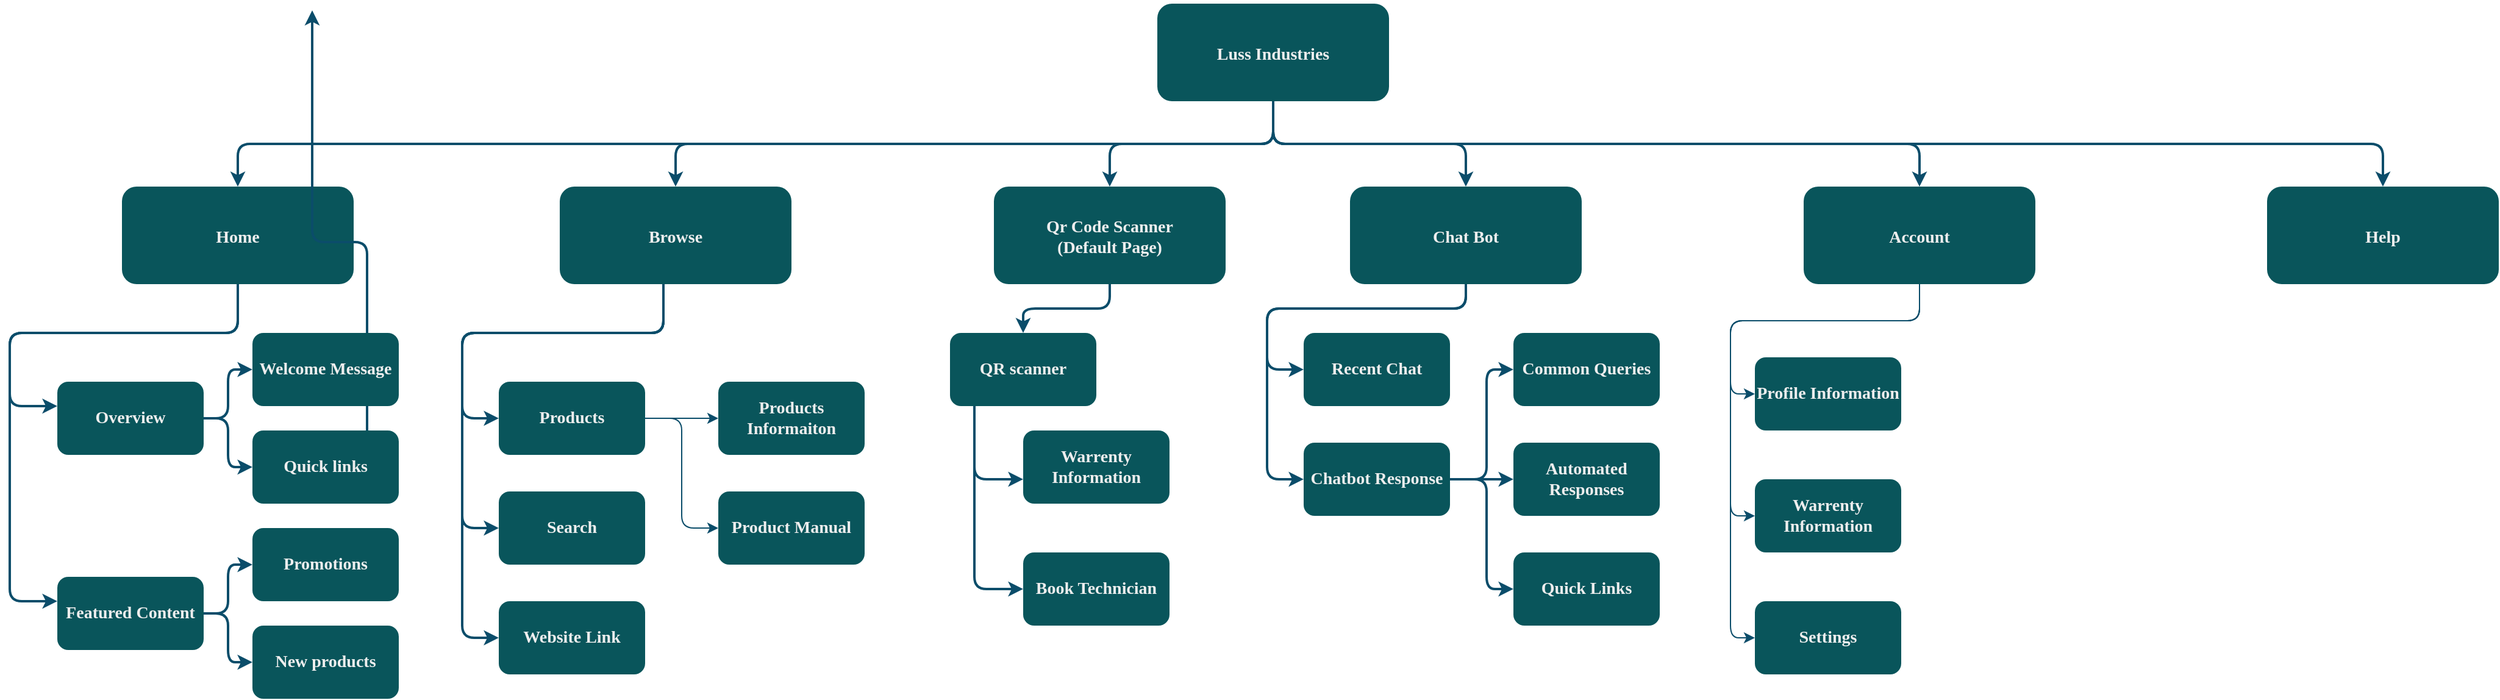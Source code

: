 <mxfile version="24.7.7">
  <diagram name="Page-1" id="2c0d36ab-eaac-3732-788b-9136903baeff">
    <mxGraphModel dx="1450" dy="557" grid="1" gridSize="10" guides="1" tooltips="1" connect="1" arrows="1" fold="1" page="0" pageScale="1.5" pageWidth="1169" pageHeight="827" background="#ffffff" math="0" shadow="0">
      <root>
        <mxCell id="0" />
        <mxCell id="1" parent="0" />
        <mxCell id="2" value="Luss Industries" style="rounded=1;fillColor=#09555B;strokeColor=none;fontColor=#EEEEEE;fontStyle=1;fontFamily=Tahoma;fontSize=14;flipH=0;labelBackgroundColor=none;strokeWidth=2;" parent="1" vertex="1">
          <mxGeometry x="770" y="130" width="190" height="80" as="geometry" />
        </mxCell>
        <mxCell id="tw0CBn4gDF8c5VPzYqaW-210" value="" style="edgeStyle=orthogonalEdgeStyle;rounded=1;orthogonalLoop=1;jettySize=auto;html=1;strokeColor=#0B4D6A;" edge="1" parent="1" source="4" target="tw0CBn4gDF8c5VPzYqaW-209">
          <mxGeometry relative="1" as="geometry">
            <Array as="points">
              <mxPoint x="1395" y="390" />
              <mxPoint x="1240" y="390" />
              <mxPoint x="1240" y="450" />
            </Array>
          </mxGeometry>
        </mxCell>
        <mxCell id="tw0CBn4gDF8c5VPzYqaW-214" value="" style="edgeStyle=orthogonalEdgeStyle;rounded=1;orthogonalLoop=1;jettySize=auto;html=1;strokeColor=#0B4D6A;" edge="1" parent="1" source="4" target="tw0CBn4gDF8c5VPzYqaW-213">
          <mxGeometry relative="1" as="geometry">
            <Array as="points">
              <mxPoint x="1395" y="390" />
              <mxPoint x="1240" y="390" />
              <mxPoint x="1240" y="550" />
            </Array>
          </mxGeometry>
        </mxCell>
        <mxCell id="tw0CBn4gDF8c5VPzYqaW-217" value="" style="edgeStyle=orthogonalEdgeStyle;rounded=1;orthogonalLoop=1;jettySize=auto;html=1;strokeColor=#0B4D6A;" edge="1" parent="1" source="4" target="tw0CBn4gDF8c5VPzYqaW-216">
          <mxGeometry relative="1" as="geometry">
            <Array as="points">
              <mxPoint x="1395" y="390" />
              <mxPoint x="1240" y="390" />
              <mxPoint x="1240" y="650" />
            </Array>
          </mxGeometry>
        </mxCell>
        <mxCell id="4" value="Account" style="rounded=1;fillColor=#09555B;strokeColor=none;fontColor=#EEEEEE;fontStyle=1;fontFamily=Tahoma;fontSize=14;direction=west;flipH=0;labelBackgroundColor=none;strokeWidth=2;" parent="1" vertex="1">
          <mxGeometry x="1300" y="280" width="190" height="80" as="geometry" />
        </mxCell>
        <mxCell id="9" value="" style="edgeStyle=elbowEdgeStyle;elbow=vertical;strokeWidth=2;rounded=1;labelBackgroundColor=none;strokeColor=#0B4D6A;fontColor=default;" parent="1" source="2" target="4" edge="1">
          <mxGeometry x="337" y="215.5" width="100" height="100" as="geometry">
            <mxPoint x="2043" y="315.5" as="sourcePoint" />
            <mxPoint x="1943" y="215.5" as="targetPoint" />
          </mxGeometry>
        </mxCell>
        <mxCell id="tw0CBn4gDF8c5VPzYqaW-180" value="" style="edgeStyle=orthogonalEdgeStyle;rounded=1;orthogonalLoop=1;jettySize=auto;html=1;labelBackgroundColor=none;strokeColor=#0B4D6A;fontColor=default;strokeWidth=2;" edge="1" parent="1" source="10" target="tw0CBn4gDF8c5VPzYqaW-179">
          <mxGeometry relative="1" as="geometry" />
        </mxCell>
        <mxCell id="10" value="Qr Code Scanner&#xa;(Default Page)" style="rounded=1;fillColor=#09555B;strokeColor=none;fontColor=#EEEEEE;fontStyle=1;fontFamily=Tahoma;fontSize=14;direction=west;flipH=1;flipV=1;labelBackgroundColor=none;strokeWidth=2;gradientColor=none;" parent="1" vertex="1">
          <mxGeometry x="636" y="280" width="190" height="80" as="geometry" />
        </mxCell>
        <mxCell id="tw0CBn4gDF8c5VPzYqaW-171" value="" style="edgeStyle=orthogonalEdgeStyle;rounded=1;orthogonalLoop=1;jettySize=auto;html=1;labelBackgroundColor=none;strokeColor=#0B4D6A;fontColor=default;strokeWidth=2;" edge="1" parent="1" source="12" target="tw0CBn4gDF8c5VPzYqaW-170">
          <mxGeometry relative="1" as="geometry">
            <Array as="points">
              <mxPoint x="365" y="400" />
              <mxPoint x="200" y="400" />
              <mxPoint x="200" y="470" />
            </Array>
          </mxGeometry>
        </mxCell>
        <mxCell id="tw0CBn4gDF8c5VPzYqaW-174" value="" style="edgeStyle=orthogonalEdgeStyle;rounded=1;orthogonalLoop=1;jettySize=auto;html=1;labelBackgroundColor=none;strokeColor=#0B4D6A;fontColor=default;strokeWidth=2;" edge="1" parent="1" source="12" target="tw0CBn4gDF8c5VPzYqaW-173">
          <mxGeometry relative="1" as="geometry">
            <Array as="points">
              <mxPoint x="365" y="400" />
              <mxPoint x="200" y="400" />
              <mxPoint x="200" y="560" />
            </Array>
          </mxGeometry>
        </mxCell>
        <mxCell id="tw0CBn4gDF8c5VPzYqaW-177" value="" style="edgeStyle=orthogonalEdgeStyle;rounded=1;orthogonalLoop=1;jettySize=auto;html=1;labelBackgroundColor=none;strokeColor=#0B4D6A;fontColor=default;strokeWidth=2;" edge="1" parent="1" source="12" target="tw0CBn4gDF8c5VPzYqaW-176">
          <mxGeometry relative="1" as="geometry">
            <Array as="points">
              <mxPoint x="365" y="400" />
              <mxPoint x="200" y="400" />
              <mxPoint x="200" y="650" />
            </Array>
          </mxGeometry>
        </mxCell>
        <mxCell id="12" value="Browse" style="rounded=1;fillColor=#09555B;strokeColor=none;fontColor=#EEEEEE;fontStyle=1;fontFamily=Tahoma;fontSize=14;direction=west;flipH=0;labelBackgroundColor=none;strokeWidth=2;gradientColor=none;" parent="1" vertex="1">
          <mxGeometry x="280" y="280" width="190" height="80" as="geometry" />
        </mxCell>
        <mxCell id="tw0CBn4gDF8c5VPzYqaW-151" value="" style="edgeStyle=orthogonalEdgeStyle;rounded=1;orthogonalLoop=1;jettySize=auto;html=1;labelBackgroundColor=none;strokeColor=#0B4D6A;fontColor=default;strokeWidth=2;" edge="1" parent="1" source="13" target="tw0CBn4gDF8c5VPzYqaW-150">
          <mxGeometry relative="1" as="geometry">
            <Array as="points">
              <mxPoint x="16" y="400" />
              <mxPoint x="-171" y="400" />
              <mxPoint x="-171" y="460" />
            </Array>
          </mxGeometry>
        </mxCell>
        <mxCell id="tw0CBn4gDF8c5VPzYqaW-155" value="" style="edgeStyle=orthogonalEdgeStyle;rounded=1;orthogonalLoop=1;jettySize=auto;html=1;labelBackgroundColor=none;strokeColor=#0B4D6A;fontColor=default;strokeWidth=2;" edge="1" parent="1" source="13" target="tw0CBn4gDF8c5VPzYqaW-154">
          <mxGeometry relative="1" as="geometry">
            <Array as="points">
              <mxPoint x="16" y="400" />
              <mxPoint x="-171" y="400" />
              <mxPoint x="-171" y="620" />
            </Array>
          </mxGeometry>
        </mxCell>
        <mxCell id="13" value="Home" style="rounded=1;fillColor=#09555B;strokeColor=none;fontColor=#EEEEEE;fontStyle=1;fontFamily=Tahoma;fontSize=14;direction=west;flipH=0;labelBackgroundColor=none;strokeWidth=2;gradientColor=none;" parent="1" vertex="1">
          <mxGeometry x="-79" y="280" width="190" height="80" as="geometry" />
        </mxCell>
        <mxCell id="59" value="" style="edgeStyle=elbowEdgeStyle;elbow=vertical;strokeWidth=2;rounded=1;labelBackgroundColor=none;strokeColor=#0B4D6A;fontColor=default;" parent="1" source="2" target="12" edge="1">
          <mxGeometry x="347" y="225.5" width="100" height="100" as="geometry">
            <mxPoint x="528.0" y="275.5" as="sourcePoint" />
            <mxPoint x="-77.0" y="345.5" as="targetPoint" />
          </mxGeometry>
        </mxCell>
        <mxCell id="61" value="" style="edgeStyle=elbowEdgeStyle;elbow=vertical;strokeWidth=2;rounded=1;labelBackgroundColor=none;strokeColor=#0B4D6A;fontColor=default;" parent="1" source="2" target="13" edge="1">
          <mxGeometry x="-23" y="135.5" width="100" height="100" as="geometry">
            <mxPoint x="1083" y="235.5" as="sourcePoint" />
            <mxPoint x="983" y="135.5" as="targetPoint" />
          </mxGeometry>
        </mxCell>
        <mxCell id="107" value="" style="edgeStyle=elbowEdgeStyle;elbow=vertical;rounded=1;strokeWidth=2;labelBackgroundColor=none;strokeColor=#0B4D6A;fontColor=default;" parent="1" target="15" edge="1">
          <mxGeometry x="-23" y="135.5" width="100" height="100" as="geometry">
            <mxPoint x="122" y="515.5" as="sourcePoint" />
            <mxPoint x="77" y="135.5" as="targetPoint" />
          </mxGeometry>
        </mxCell>
        <mxCell id="tw0CBn4gDF8c5VPzYqaW-124" value="" style="edgeStyle=elbowEdgeStyle;elbow=vertical;strokeWidth=2;rounded=1;exitX=0.5;exitY=1;exitDx=0;exitDy=0;entryX=0.5;entryY=1;entryDx=0;entryDy=0;labelBackgroundColor=none;strokeColor=#0B4D6A;fontColor=default;" edge="1" parent="1" source="2" target="tw0CBn4gDF8c5VPzYqaW-126">
          <mxGeometry x="347" y="225.5" width="100" height="100" as="geometry">
            <mxPoint x="1188" y="276" as="sourcePoint" />
            <mxPoint x="1383" y="346" as="targetPoint" />
          </mxGeometry>
        </mxCell>
        <mxCell id="tw0CBn4gDF8c5VPzYqaW-125" value="" style="edgeStyle=elbowEdgeStyle;elbow=vertical;strokeWidth=2;rounded=1;exitX=0.5;exitY=1;exitDx=0;exitDy=0;entryX=0.5;entryY=1;entryDx=0;entryDy=0;labelBackgroundColor=none;strokeColor=#0B4D6A;fontColor=default;" edge="1" parent="1" source="2" target="10">
          <mxGeometry x="347" y="225.5" width="100" height="100" as="geometry">
            <mxPoint x="848" y="286" as="sourcePoint" />
            <mxPoint x="492.57" y="329.1" as="targetPoint" />
          </mxGeometry>
        </mxCell>
        <mxCell id="tw0CBn4gDF8c5VPzYqaW-191" value="" style="edgeStyle=orthogonalEdgeStyle;rounded=1;orthogonalLoop=1;jettySize=auto;html=1;strokeColor=#0B4D6A;labelBackgroundColor=none;fontColor=default;strokeWidth=2;" edge="1" parent="1" source="tw0CBn4gDF8c5VPzYqaW-126" target="tw0CBn4gDF8c5VPzYqaW-190">
          <mxGeometry relative="1" as="geometry">
            <Array as="points">
              <mxPoint x="1023" y="380" />
              <mxPoint x="860" y="380" />
              <mxPoint x="860" y="430" />
            </Array>
          </mxGeometry>
        </mxCell>
        <mxCell id="tw0CBn4gDF8c5VPzYqaW-201" style="edgeStyle=orthogonalEdgeStyle;rounded=1;orthogonalLoop=1;jettySize=auto;html=1;entryX=0;entryY=0.5;entryDx=0;entryDy=0;strokeColor=#0B4D6A;strokeWidth=2;" edge="1" parent="1" source="tw0CBn4gDF8c5VPzYqaW-126" target="tw0CBn4gDF8c5VPzYqaW-192">
          <mxGeometry relative="1" as="geometry">
            <Array as="points">
              <mxPoint x="1023" y="380" />
              <mxPoint x="860" y="380" />
              <mxPoint x="860" y="520" />
            </Array>
          </mxGeometry>
        </mxCell>
        <mxCell id="tw0CBn4gDF8c5VPzYqaW-126" value="Chat Bot" style="rounded=1;fillColor=#09555B;strokeColor=none;fontColor=#EEEEEE;fontStyle=1;fontFamily=Tahoma;fontSize=14;direction=west;flipH=0;labelBackgroundColor=none;strokeWidth=2;" vertex="1" parent="1">
          <mxGeometry x="928" y="280" width="190" height="80" as="geometry" />
        </mxCell>
        <mxCell id="tw0CBn4gDF8c5VPzYqaW-138" value="Help" style="rounded=1;fillColor=#09555B;strokeColor=none;fontColor=#EEEEEE;fontStyle=1;fontFamily=Tahoma;fontSize=14;direction=west;flipH=0;labelBackgroundColor=none;strokeWidth=2;" vertex="1" parent="1">
          <mxGeometry x="1680" y="280" width="190" height="80" as="geometry" />
        </mxCell>
        <mxCell id="tw0CBn4gDF8c5VPzYqaW-143" value="" style="edgeStyle=elbowEdgeStyle;elbow=vertical;strokeWidth=2;rounded=1;exitX=0.5;exitY=1;exitDx=0;exitDy=0;entryX=0.5;entryY=1;entryDx=0;entryDy=0;labelBackgroundColor=none;strokeColor=#0B4D6A;fontColor=default;" edge="1" parent="1" source="2" target="tw0CBn4gDF8c5VPzYqaW-138">
          <mxGeometry x="337" y="215.5" width="100" height="100" as="geometry">
            <mxPoint x="870" y="210" as="sourcePoint" />
            <mxPoint x="1500" y="280" as="targetPoint" />
          </mxGeometry>
        </mxCell>
        <mxCell id="tw0CBn4gDF8c5VPzYqaW-161" style="edgeStyle=orthogonalEdgeStyle;rounded=1;orthogonalLoop=1;jettySize=auto;html=1;entryX=0;entryY=0.5;entryDx=0;entryDy=0;labelBackgroundColor=none;strokeColor=#0B4D6A;fontColor=default;strokeWidth=2;" edge="1" parent="1" source="tw0CBn4gDF8c5VPzYqaW-150" target="tw0CBn4gDF8c5VPzYqaW-157">
          <mxGeometry relative="1" as="geometry" />
        </mxCell>
        <mxCell id="tw0CBn4gDF8c5VPzYqaW-162" style="edgeStyle=orthogonalEdgeStyle;rounded=1;orthogonalLoop=1;jettySize=auto;html=1;entryX=0;entryY=0.5;entryDx=0;entryDy=0;labelBackgroundColor=none;strokeColor=#0B4D6A;fontColor=default;strokeWidth=2;" edge="1" parent="1" source="tw0CBn4gDF8c5VPzYqaW-150" target="tw0CBn4gDF8c5VPzYqaW-159">
          <mxGeometry relative="1" as="geometry" />
        </mxCell>
        <mxCell id="tw0CBn4gDF8c5VPzYqaW-150" value="Overview" style="whiteSpace=wrap;html=1;fontSize=14;fontFamily=Tahoma;fillColor=#09555B;strokeColor=none;fontColor=#EEEEEE;rounded=1;fontStyle=1;labelBackgroundColor=none;strokeWidth=2;" vertex="1" parent="1">
          <mxGeometry x="-132" y="440" width="120" height="60" as="geometry" />
        </mxCell>
        <mxCell id="tw0CBn4gDF8c5VPzYqaW-154" value="Featured Content" style="whiteSpace=wrap;html=1;fontSize=14;fontFamily=Tahoma;fillColor=#09555B;strokeColor=none;fontColor=#EEEEEE;rounded=1;fontStyle=1;labelBackgroundColor=none;strokeWidth=2;" vertex="1" parent="1">
          <mxGeometry x="-132" y="600" width="120" height="60" as="geometry" />
        </mxCell>
        <mxCell id="tw0CBn4gDF8c5VPzYqaW-157" value="Welcome Message" style="whiteSpace=wrap;html=1;fontSize=14;fontFamily=Tahoma;fillColor=#09555B;strokeColor=none;fontColor=#EEEEEE;rounded=1;fontStyle=1;labelBackgroundColor=none;strokeWidth=2;" vertex="1" parent="1">
          <mxGeometry x="28" y="400" width="120" height="60" as="geometry" />
        </mxCell>
        <mxCell id="tw0CBn4gDF8c5VPzYqaW-159" value="Quick links" style="whiteSpace=wrap;html=1;fontSize=14;fontFamily=Tahoma;fillColor=#09555B;strokeColor=none;fontColor=#EEEEEE;rounded=1;fontStyle=1;labelBackgroundColor=none;strokeWidth=2;" vertex="1" parent="1">
          <mxGeometry x="28" y="480" width="120" height="60" as="geometry" />
        </mxCell>
        <mxCell id="tw0CBn4gDF8c5VPzYqaW-165" style="edgeStyle=orthogonalEdgeStyle;rounded=1;orthogonalLoop=1;jettySize=auto;html=1;entryX=0;entryY=0.5;entryDx=0;entryDy=0;exitX=1;exitY=0.5;exitDx=0;exitDy=0;labelBackgroundColor=none;strokeColor=#0B4D6A;fontColor=default;strokeWidth=2;" edge="1" parent="1" target="tw0CBn4gDF8c5VPzYqaW-167" source="tw0CBn4gDF8c5VPzYqaW-154">
          <mxGeometry relative="1" as="geometry">
            <mxPoint x="-2" y="620" as="sourcePoint" />
          </mxGeometry>
        </mxCell>
        <mxCell id="tw0CBn4gDF8c5VPzYqaW-166" style="edgeStyle=orthogonalEdgeStyle;rounded=1;orthogonalLoop=1;jettySize=auto;html=1;entryX=0;entryY=0.5;entryDx=0;entryDy=0;exitX=1;exitY=0.5;exitDx=0;exitDy=0;labelBackgroundColor=none;strokeColor=#0B4D6A;fontColor=default;strokeWidth=2;" edge="1" parent="1" target="tw0CBn4gDF8c5VPzYqaW-168" source="tw0CBn4gDF8c5VPzYqaW-154">
          <mxGeometry relative="1" as="geometry">
            <mxPoint x="-2" y="620" as="sourcePoint" />
            <Array as="points">
              <mxPoint x="8" y="630" />
              <mxPoint x="8" y="670" />
            </Array>
          </mxGeometry>
        </mxCell>
        <mxCell id="tw0CBn4gDF8c5VPzYqaW-167" value="Promotions" style="whiteSpace=wrap;html=1;fontSize=14;fontFamily=Tahoma;fillColor=#09555B;strokeColor=none;fontColor=#EEEEEE;rounded=1;fontStyle=1;labelBackgroundColor=none;strokeWidth=2;" vertex="1" parent="1">
          <mxGeometry x="28" y="560" width="120" height="60" as="geometry" />
        </mxCell>
        <mxCell id="tw0CBn4gDF8c5VPzYqaW-168" value="New products" style="whiteSpace=wrap;html=1;fontSize=14;fontFamily=Tahoma;fillColor=#09555B;strokeColor=none;fontColor=#EEEEEE;rounded=1;fontStyle=1;labelBackgroundColor=none;strokeWidth=2;" vertex="1" parent="1">
          <mxGeometry x="28" y="640" width="120" height="60" as="geometry" />
        </mxCell>
        <mxCell id="tw0CBn4gDF8c5VPzYqaW-205" value="" style="edgeStyle=orthogonalEdgeStyle;rounded=1;orthogonalLoop=1;jettySize=auto;html=1;strokeColor=#0B4D6A;" edge="1" parent="1" source="tw0CBn4gDF8c5VPzYqaW-170" target="tw0CBn4gDF8c5VPzYqaW-204">
          <mxGeometry relative="1" as="geometry" />
        </mxCell>
        <mxCell id="tw0CBn4gDF8c5VPzYqaW-207" value="" style="edgeStyle=orthogonalEdgeStyle;rounded=1;orthogonalLoop=1;jettySize=auto;html=1;strokeColor=#0B4D6A;" edge="1" parent="1" source="tw0CBn4gDF8c5VPzYqaW-170" target="tw0CBn4gDF8c5VPzYqaW-206">
          <mxGeometry relative="1" as="geometry">
            <Array as="points">
              <mxPoint x="380" y="470" />
              <mxPoint x="380" y="560" />
            </Array>
          </mxGeometry>
        </mxCell>
        <mxCell id="tw0CBn4gDF8c5VPzYqaW-170" value="Products" style="whiteSpace=wrap;html=1;fontSize=14;fontFamily=Tahoma;fillColor=#09555B;strokeColor=none;fontColor=#EEEEEE;rounded=1;fontStyle=1;labelBackgroundColor=none;strokeWidth=2;" vertex="1" parent="1">
          <mxGeometry x="230" y="440" width="120" height="60" as="geometry" />
        </mxCell>
        <mxCell id="tw0CBn4gDF8c5VPzYqaW-173" value="Search" style="whiteSpace=wrap;html=1;fontSize=14;fontFamily=Tahoma;fillColor=#09555B;strokeColor=none;fontColor=#EEEEEE;rounded=1;fontStyle=1;labelBackgroundColor=none;strokeWidth=2;" vertex="1" parent="1">
          <mxGeometry x="230" y="530" width="120" height="60" as="geometry" />
        </mxCell>
        <mxCell id="tw0CBn4gDF8c5VPzYqaW-176" value="Website Link" style="whiteSpace=wrap;html=1;fontSize=14;fontFamily=Tahoma;fillColor=#09555B;strokeColor=none;fontColor=#EEEEEE;rounded=1;fontStyle=1;labelBackgroundColor=none;strokeWidth=2;" vertex="1" parent="1">
          <mxGeometry x="230" y="620" width="120" height="60" as="geometry" />
        </mxCell>
        <mxCell id="tw0CBn4gDF8c5VPzYqaW-183" value="" style="edgeStyle=orthogonalEdgeStyle;rounded=1;orthogonalLoop=1;jettySize=auto;html=1;labelBackgroundColor=none;strokeColor=#0B4D6A;fontColor=default;strokeWidth=2;" edge="1" parent="1" source="tw0CBn4gDF8c5VPzYqaW-179" target="tw0CBn4gDF8c5VPzYqaW-182">
          <mxGeometry relative="1" as="geometry">
            <Array as="points">
              <mxPoint x="620" y="520" />
            </Array>
          </mxGeometry>
        </mxCell>
        <mxCell id="tw0CBn4gDF8c5VPzYqaW-186" value="" style="edgeStyle=orthogonalEdgeStyle;rounded=1;orthogonalLoop=1;jettySize=auto;html=1;labelBackgroundColor=none;strokeColor=#0B4D6A;fontColor=default;strokeWidth=2;" edge="1" parent="1" source="tw0CBn4gDF8c5VPzYqaW-179" target="tw0CBn4gDF8c5VPzYqaW-185">
          <mxGeometry relative="1" as="geometry">
            <Array as="points">
              <mxPoint x="620" y="610" />
            </Array>
          </mxGeometry>
        </mxCell>
        <mxCell id="tw0CBn4gDF8c5VPzYqaW-179" value="QR scanner" style="whiteSpace=wrap;html=1;fontSize=14;fontFamily=Tahoma;fillColor=#09555B;strokeColor=none;fontColor=#EEEEEE;rounded=1;fontStyle=1;labelBackgroundColor=none;strokeWidth=2;" vertex="1" parent="1">
          <mxGeometry x="600" y="400" width="120" height="60" as="geometry" />
        </mxCell>
        <mxCell id="tw0CBn4gDF8c5VPzYqaW-182" value="Warrenty Information" style="whiteSpace=wrap;html=1;fontSize=14;fontFamily=Tahoma;fillColor=#09555B;strokeColor=none;fontColor=#EEEEEE;rounded=1;fontStyle=1;labelBackgroundColor=none;strokeWidth=2;" vertex="1" parent="1">
          <mxGeometry x="660" y="480" width="120" height="60" as="geometry" />
        </mxCell>
        <mxCell id="tw0CBn4gDF8c5VPzYqaW-185" value="Book Technician" style="whiteSpace=wrap;html=1;fontSize=14;fontFamily=Tahoma;fillColor=#09555B;strokeColor=none;fontColor=#EEEEEE;rounded=1;fontStyle=1;labelBackgroundColor=none;strokeWidth=2;" vertex="1" parent="1">
          <mxGeometry x="660" y="580" width="120" height="60" as="geometry" />
        </mxCell>
        <mxCell id="tw0CBn4gDF8c5VPzYqaW-190" value="Recent Chat" style="whiteSpace=wrap;html=1;fontSize=14;fontFamily=Tahoma;fillColor=#09555B;strokeColor=none;fontColor=#EEEEEE;rounded=1;fontStyle=1;labelBackgroundColor=none;strokeWidth=2;" vertex="1" parent="1">
          <mxGeometry x="890" y="400" width="120" height="60" as="geometry" />
        </mxCell>
        <mxCell id="tw0CBn4gDF8c5VPzYqaW-195" value="" style="edgeStyle=orthogonalEdgeStyle;rounded=1;orthogonalLoop=1;jettySize=auto;html=1;strokeColor=#0B4D6A;labelBackgroundColor=none;fontColor=default;strokeWidth=2;" edge="1" parent="1" source="tw0CBn4gDF8c5VPzYqaW-192" target="tw0CBn4gDF8c5VPzYqaW-194">
          <mxGeometry relative="1" as="geometry">
            <Array as="points">
              <mxPoint x="1040" y="520" />
              <mxPoint x="1040" y="430" />
            </Array>
          </mxGeometry>
        </mxCell>
        <mxCell id="tw0CBn4gDF8c5VPzYqaW-197" value="" style="edgeStyle=orthogonalEdgeStyle;rounded=1;orthogonalLoop=1;jettySize=auto;html=1;strokeColor=#0B4D6A;labelBackgroundColor=none;fontColor=default;strokeWidth=2;" edge="1" parent="1" source="tw0CBn4gDF8c5VPzYqaW-192" target="tw0CBn4gDF8c5VPzYqaW-196">
          <mxGeometry relative="1" as="geometry">
            <Array as="points">
              <mxPoint x="1030" y="520" />
              <mxPoint x="1030" y="520" />
            </Array>
          </mxGeometry>
        </mxCell>
        <mxCell id="tw0CBn4gDF8c5VPzYqaW-200" value="" style="edgeStyle=orthogonalEdgeStyle;rounded=1;orthogonalLoop=1;jettySize=auto;html=1;strokeColor=#0B4D6A;labelBackgroundColor=none;fontColor=default;strokeWidth=2;" edge="1" parent="1" source="tw0CBn4gDF8c5VPzYqaW-192" target="tw0CBn4gDF8c5VPzYqaW-199">
          <mxGeometry relative="1" as="geometry">
            <Array as="points">
              <mxPoint x="1040" y="520" />
              <mxPoint x="1040" y="610" />
            </Array>
          </mxGeometry>
        </mxCell>
        <mxCell id="tw0CBn4gDF8c5VPzYqaW-192" value="Chatbot Response" style="whiteSpace=wrap;html=1;fontSize=14;fontFamily=Tahoma;fillColor=#09555B;strokeColor=none;fontColor=#EEEEEE;rounded=1;fontStyle=1;labelBackgroundColor=none;strokeWidth=2;" vertex="1" parent="1">
          <mxGeometry x="890" y="490" width="120" height="60" as="geometry" />
        </mxCell>
        <mxCell id="tw0CBn4gDF8c5VPzYqaW-194" value="Common Queries" style="whiteSpace=wrap;html=1;fontSize=14;fontFamily=Tahoma;fillColor=#09555B;strokeColor=none;fontColor=#EEEEEE;rounded=1;fontStyle=1;labelBackgroundColor=none;strokeWidth=2;" vertex="1" parent="1">
          <mxGeometry x="1062" y="400" width="120" height="60" as="geometry" />
        </mxCell>
        <mxCell id="tw0CBn4gDF8c5VPzYqaW-196" value="Automated Responses" style="whiteSpace=wrap;html=1;fontSize=14;fontFamily=Tahoma;fillColor=#09555B;strokeColor=none;fontColor=#EEEEEE;rounded=1;fontStyle=1;labelBackgroundColor=none;strokeWidth=2;" vertex="1" parent="1">
          <mxGeometry x="1062" y="490" width="120" height="60" as="geometry" />
        </mxCell>
        <mxCell id="tw0CBn4gDF8c5VPzYqaW-199" value="Quick Links" style="whiteSpace=wrap;html=1;fontSize=14;fontFamily=Tahoma;fillColor=#09555B;strokeColor=none;fontColor=#EEEEEE;rounded=1;fontStyle=1;labelBackgroundColor=none;strokeWidth=2;" vertex="1" parent="1">
          <mxGeometry x="1062" y="580" width="120" height="60" as="geometry" />
        </mxCell>
        <mxCell id="tw0CBn4gDF8c5VPzYqaW-204" value="Products Informaiton" style="whiteSpace=wrap;html=1;fontSize=14;fontFamily=Tahoma;fillColor=#09555B;strokeColor=none;fontColor=#EEEEEE;rounded=1;fontStyle=1;labelBackgroundColor=none;strokeWidth=2;" vertex="1" parent="1">
          <mxGeometry x="410" y="440" width="120" height="60" as="geometry" />
        </mxCell>
        <mxCell id="tw0CBn4gDF8c5VPzYqaW-206" value="Product Manual" style="whiteSpace=wrap;html=1;fontSize=14;fontFamily=Tahoma;fillColor=#09555B;strokeColor=none;fontColor=#EEEEEE;rounded=1;fontStyle=1;labelBackgroundColor=none;strokeWidth=2;" vertex="1" parent="1">
          <mxGeometry x="410" y="530" width="120" height="60" as="geometry" />
        </mxCell>
        <mxCell id="tw0CBn4gDF8c5VPzYqaW-209" value="Profile Information" style="whiteSpace=wrap;html=1;fontSize=14;fontFamily=Tahoma;fillColor=#09555B;strokeColor=none;fontColor=#EEEEEE;rounded=1;fontStyle=1;labelBackgroundColor=none;strokeWidth=2;" vertex="1" parent="1">
          <mxGeometry x="1260" y="420" width="120" height="60" as="geometry" />
        </mxCell>
        <mxCell id="tw0CBn4gDF8c5VPzYqaW-213" value="Warrenty Information" style="whiteSpace=wrap;html=1;fontSize=14;fontFamily=Tahoma;fillColor=#09555B;strokeColor=none;fontColor=#EEEEEE;rounded=1;fontStyle=1;labelBackgroundColor=none;strokeWidth=2;" vertex="1" parent="1">
          <mxGeometry x="1260" y="520" width="120" height="60" as="geometry" />
        </mxCell>
        <mxCell id="tw0CBn4gDF8c5VPzYqaW-216" value="Settings" style="whiteSpace=wrap;html=1;fontSize=14;fontFamily=Tahoma;fillColor=#09555B;strokeColor=none;fontColor=#EEEEEE;rounded=1;fontStyle=1;labelBackgroundColor=none;strokeWidth=2;" vertex="1" parent="1">
          <mxGeometry x="1260" y="620" width="120" height="60" as="geometry" />
        </mxCell>
      </root>
    </mxGraphModel>
  </diagram>
</mxfile>
